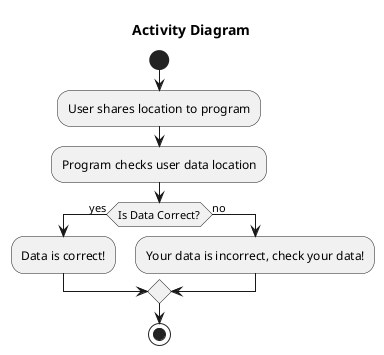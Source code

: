 @startuml

title Activity Diagram 

start

:User shares location to program; 
:Program checks user data location;

if (Is Data Correct?) then (yes)
  :Data is correct!;
else (no)
  :Your data is incorrect, check your data!;
endif

stop

@enduml
